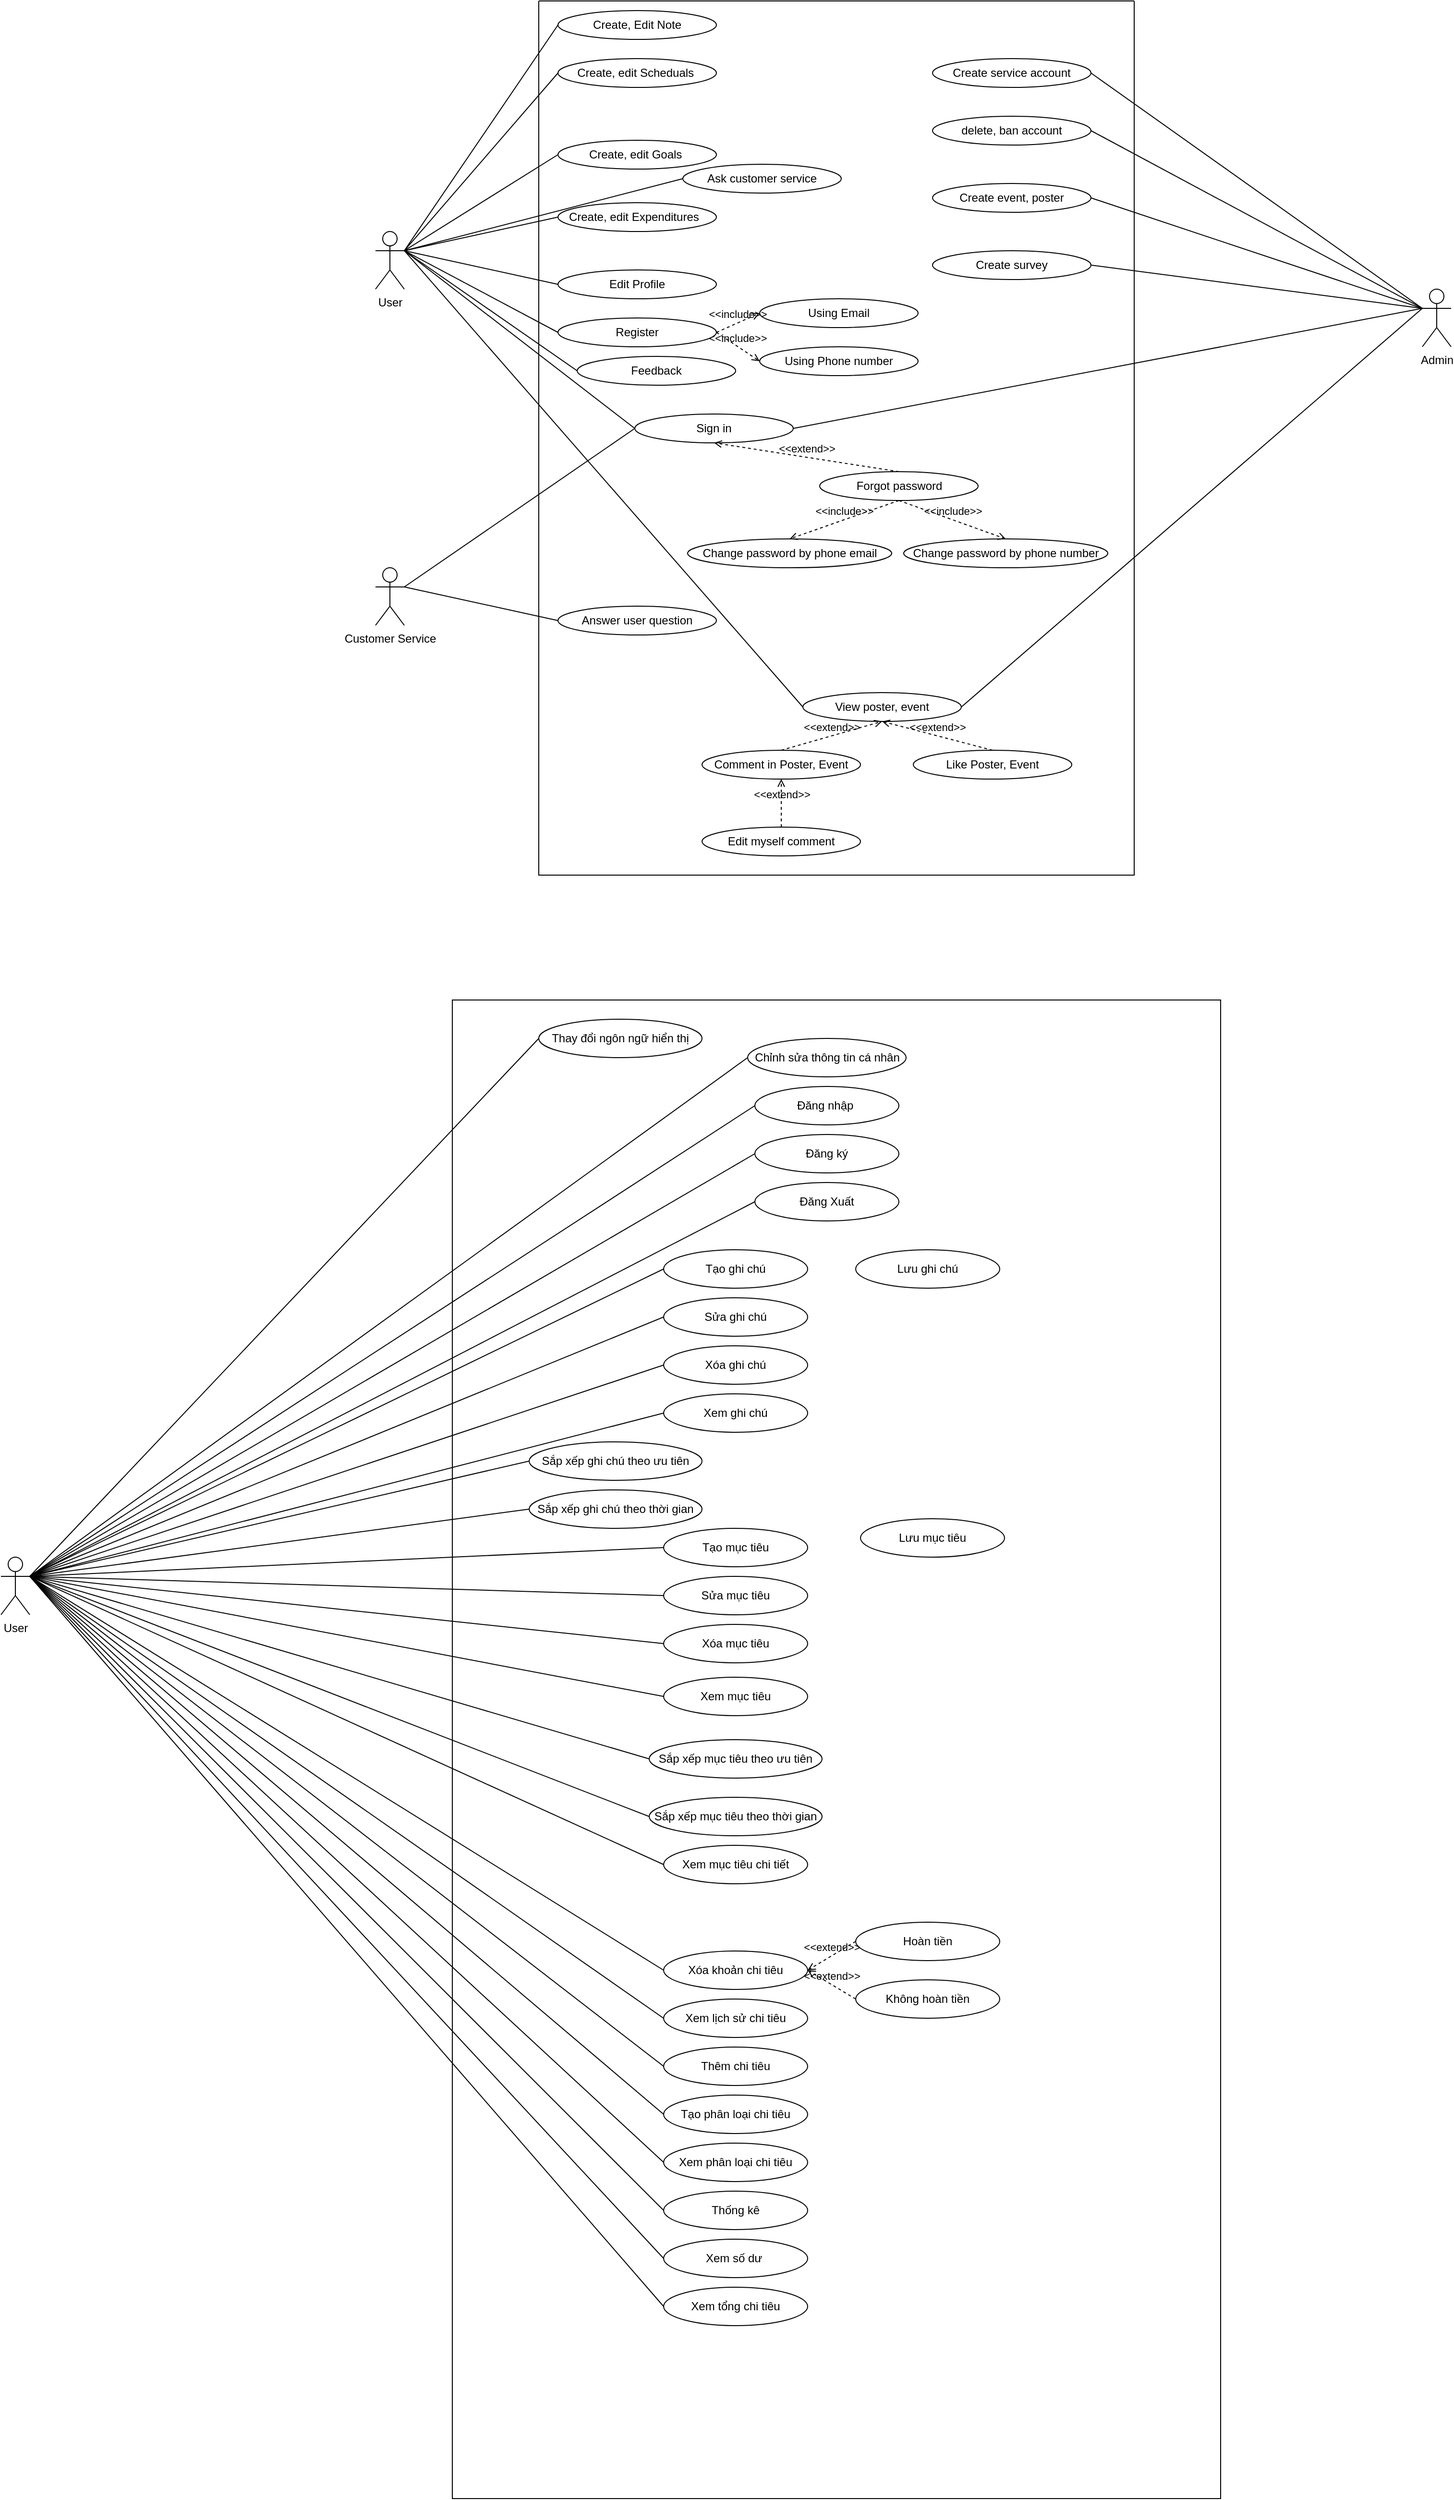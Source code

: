 <mxfile version="20.3.0" type="device"><diagram id="aty8M2HKwqZ2askGGSQU" name="Page-1"><mxGraphModel dx="2385" dy="771" grid="1" gridSize="10" guides="1" tooltips="1" connect="1" arrows="1" fold="1" page="1" pageScale="1" pageWidth="850" pageHeight="1100" math="0" shadow="0"><root><mxCell id="0"/><mxCell id="1" parent="0"/><mxCell id="VyaLqcNktve763P8nGEd-61" value="" style="rounded=0;whiteSpace=wrap;html=1;" parent="1" vertex="1"><mxGeometry x="130" y="1060" width="800" height="1560" as="geometry"/></mxCell><mxCell id="pWfof-eQQFCbNrF5vLkG-1" value="Admin&lt;br&gt;" style="shape=umlActor;verticalLabelPosition=bottom;verticalAlign=top;html=1;outlineConnect=0;" parent="1" vertex="1"><mxGeometry x="1140" y="320" width="30" height="60" as="geometry"/></mxCell><mxCell id="pWfof-eQQFCbNrF5vLkG-5" value="User" style="shape=umlActor;verticalLabelPosition=bottom;verticalAlign=top;html=1;outlineConnect=0;horizontal=1;align=center;" parent="1" vertex="1"><mxGeometry x="50" y="260" width="30" height="60" as="geometry"/></mxCell><mxCell id="pWfof-eQQFCbNrF5vLkG-6" value="" style="swimlane;startSize=0;" parent="1" vertex="1"><mxGeometry x="220" y="20" width="620" height="910" as="geometry"><mxRectangle x="310" y="20" width="50" height="40" as="alternateBounds"/></mxGeometry></mxCell><mxCell id="pWfof-eQQFCbNrF5vLkG-8" value="Sign in" style="ellipse;whiteSpace=wrap;html=1;" parent="pWfof-eQQFCbNrF5vLkG-6" vertex="1"><mxGeometry x="100" y="430" width="165" height="30" as="geometry"/></mxCell><mxCell id="pWfof-eQQFCbNrF5vLkG-15" value="Register" style="ellipse;whiteSpace=wrap;html=1;" parent="pWfof-eQQFCbNrF5vLkG-6" vertex="1"><mxGeometry x="20" y="330" width="165" height="30" as="geometry"/></mxCell><mxCell id="pWfof-eQQFCbNrF5vLkG-18" value="Create, Edit Note" style="ellipse;whiteSpace=wrap;html=1;" parent="pWfof-eQQFCbNrF5vLkG-6" vertex="1"><mxGeometry x="20" y="10" width="165" height="30" as="geometry"/></mxCell><mxCell id="pWfof-eQQFCbNrF5vLkG-21" value="Create, edit Scheduals&amp;nbsp;" style="ellipse;whiteSpace=wrap;html=1;" parent="pWfof-eQQFCbNrF5vLkG-6" vertex="1"><mxGeometry x="20" y="60" width="165" height="30" as="geometry"/></mxCell><mxCell id="pWfof-eQQFCbNrF5vLkG-26" value="Create, edit Goals&amp;nbsp;" style="ellipse;whiteSpace=wrap;html=1;" parent="pWfof-eQQFCbNrF5vLkG-6" vertex="1"><mxGeometry x="20" y="145" width="165" height="30" as="geometry"/></mxCell><mxCell id="pWfof-eQQFCbNrF5vLkG-29" value="Create, edit Expenditures&amp;nbsp;&amp;nbsp;" style="ellipse;whiteSpace=wrap;html=1;" parent="pWfof-eQQFCbNrF5vLkG-6" vertex="1"><mxGeometry x="20" y="210" width="165" height="30" as="geometry"/></mxCell><mxCell id="ijD5BFdQEbHKsdEyB4lS-7" value="Edit Profile" style="ellipse;whiteSpace=wrap;html=1;" parent="pWfof-eQQFCbNrF5vLkG-6" vertex="1"><mxGeometry x="20" y="280" width="165" height="30" as="geometry"/></mxCell><mxCell id="ijD5BFdQEbHKsdEyB4lS-9" value="Create service account" style="ellipse;whiteSpace=wrap;html=1;" parent="pWfof-eQQFCbNrF5vLkG-6" vertex="1"><mxGeometry x="410" y="60" width="165" height="30" as="geometry"/></mxCell><mxCell id="ijD5BFdQEbHKsdEyB4lS-11" value="delete, ban account" style="ellipse;whiteSpace=wrap;html=1;" parent="pWfof-eQQFCbNrF5vLkG-6" vertex="1"><mxGeometry x="410" y="120" width="165" height="30" as="geometry"/></mxCell><mxCell id="ijD5BFdQEbHKsdEyB4lS-13" value="Create event, poster" style="ellipse;whiteSpace=wrap;html=1;" parent="pWfof-eQQFCbNrF5vLkG-6" vertex="1"><mxGeometry x="410" y="190" width="165" height="30" as="geometry"/></mxCell><mxCell id="ijD5BFdQEbHKsdEyB4lS-16" style="edgeStyle=orthogonalEdgeStyle;rounded=0;orthogonalLoop=1;jettySize=auto;html=1;exitX=0.5;exitY=1;exitDx=0;exitDy=0;" parent="pWfof-eQQFCbNrF5vLkG-6" source="pWfof-eQQFCbNrF5vLkG-15" target="pWfof-eQQFCbNrF5vLkG-15" edge="1"><mxGeometry relative="1" as="geometry"/></mxCell><mxCell id="ijD5BFdQEbHKsdEyB4lS-20" value="Comment in Poster, Event" style="ellipse;whiteSpace=wrap;html=1;" parent="pWfof-eQQFCbNrF5vLkG-6" vertex="1"><mxGeometry x="170" y="780" width="165" height="30" as="geometry"/></mxCell><mxCell id="ijD5BFdQEbHKsdEyB4lS-26" value="Like Poster, Event" style="ellipse;whiteSpace=wrap;html=1;" parent="pWfof-eQQFCbNrF5vLkG-6" vertex="1"><mxGeometry x="390" y="780" width="165" height="30" as="geometry"/></mxCell><mxCell id="ijD5BFdQEbHKsdEyB4lS-29" value="Answer user question" style="ellipse;whiteSpace=wrap;html=1;" parent="pWfof-eQQFCbNrF5vLkG-6" vertex="1"><mxGeometry x="20" y="630" width="165" height="30" as="geometry"/></mxCell><mxCell id="ijD5BFdQEbHKsdEyB4lS-31" value="Ask customer service" style="ellipse;whiteSpace=wrap;html=1;" parent="pWfof-eQQFCbNrF5vLkG-6" vertex="1"><mxGeometry x="150" y="170" width="165" height="30" as="geometry"/></mxCell><mxCell id="ijD5BFdQEbHKsdEyB4lS-33" value="Feedback" style="ellipse;whiteSpace=wrap;html=1;" parent="pWfof-eQQFCbNrF5vLkG-6" vertex="1"><mxGeometry x="40" y="370" width="165" height="30" as="geometry"/></mxCell><mxCell id="ijD5BFdQEbHKsdEyB4lS-35" value="Create survey" style="ellipse;whiteSpace=wrap;html=1;" parent="pWfof-eQQFCbNrF5vLkG-6" vertex="1"><mxGeometry x="410" y="260" width="165" height="30" as="geometry"/></mxCell><mxCell id="8WCQnaSr8WxQVvXtw9JR-1" value="Edit myself comment" style="ellipse;whiteSpace=wrap;html=1;" parent="pWfof-eQQFCbNrF5vLkG-6" vertex="1"><mxGeometry x="170" y="860" width="165" height="30" as="geometry"/></mxCell><mxCell id="8WCQnaSr8WxQVvXtw9JR-4" value="Forgot password" style="ellipse;whiteSpace=wrap;html=1;" parent="pWfof-eQQFCbNrF5vLkG-6" vertex="1"><mxGeometry x="292.5" y="490" width="165" height="30" as="geometry"/></mxCell><mxCell id="8WCQnaSr8WxQVvXtw9JR-11" value="Change password by phone number" style="ellipse;whiteSpace=wrap;html=1;" parent="pWfof-eQQFCbNrF5vLkG-6" vertex="1"><mxGeometry x="380" y="560" width="212.5" height="30" as="geometry"/></mxCell><mxCell id="8WCQnaSr8WxQVvXtw9JR-12" value="Change password by phone email" style="ellipse;whiteSpace=wrap;html=1;" parent="pWfof-eQQFCbNrF5vLkG-6" vertex="1"><mxGeometry x="155" y="560" width="212.5" height="30" as="geometry"/></mxCell><mxCell id="8WCQnaSr8WxQVvXtw9JR-14" value="&amp;lt;&amp;lt;include&amp;gt;&amp;gt;" style="html=1;verticalAlign=bottom;labelBackgroundColor=none;endArrow=open;endFill=0;dashed=1;rounded=0;entryX=0.5;entryY=0;entryDx=0;entryDy=0;exitX=0.5;exitY=1;exitDx=0;exitDy=0;" parent="pWfof-eQQFCbNrF5vLkG-6" source="8WCQnaSr8WxQVvXtw9JR-4" target="8WCQnaSr8WxQVvXtw9JR-12" edge="1"><mxGeometry width="160" relative="1" as="geometry"><mxPoint x="312.5" y="430" as="sourcePoint"/><mxPoint x="472.5" y="430" as="targetPoint"/></mxGeometry></mxCell><mxCell id="8WCQnaSr8WxQVvXtw9JR-15" value="&amp;lt;&amp;lt;include&amp;gt;&amp;gt;" style="html=1;verticalAlign=bottom;labelBackgroundColor=none;endArrow=open;endFill=0;dashed=1;rounded=0;entryX=0.5;entryY=0;entryDx=0;entryDy=0;exitX=0.5;exitY=1;exitDx=0;exitDy=0;" parent="pWfof-eQQFCbNrF5vLkG-6" source="8WCQnaSr8WxQVvXtw9JR-4" target="8WCQnaSr8WxQVvXtw9JR-11" edge="1"><mxGeometry width="160" relative="1" as="geometry"><mxPoint x="312.5" y="430" as="sourcePoint"/><mxPoint x="472.5" y="430" as="targetPoint"/></mxGeometry></mxCell><mxCell id="8WCQnaSr8WxQVvXtw9JR-16" value="&amp;lt;&amp;lt;extend&amp;gt;&amp;gt;" style="html=1;verticalAlign=bottom;labelBackgroundColor=none;endArrow=open;endFill=0;dashed=1;rounded=0;entryX=0.5;entryY=1;entryDx=0;entryDy=0;exitX=0.5;exitY=0;exitDx=0;exitDy=0;" parent="pWfof-eQQFCbNrF5vLkG-6" source="8WCQnaSr8WxQVvXtw9JR-4" target="pWfof-eQQFCbNrF5vLkG-8" edge="1"><mxGeometry width="160" relative="1" as="geometry"><mxPoint x="297.5" y="400" as="sourcePoint"/><mxPoint x="457.5" y="400" as="targetPoint"/></mxGeometry></mxCell><mxCell id="8WCQnaSr8WxQVvXtw9JR-17" value="&amp;lt;&amp;lt;extend&amp;gt;&amp;gt;" style="html=1;verticalAlign=bottom;labelBackgroundColor=none;endArrow=open;endFill=0;dashed=1;rounded=0;entryX=0.5;entryY=1;entryDx=0;entryDy=0;exitX=0.5;exitY=0;exitDx=0;exitDy=0;" parent="pWfof-eQQFCbNrF5vLkG-6" source="8WCQnaSr8WxQVvXtw9JR-1" target="ijD5BFdQEbHKsdEyB4lS-20" edge="1"><mxGeometry width="160" relative="1" as="geometry"><mxPoint x="370" y="550" as="sourcePoint"/><mxPoint x="292.5" y="810" as="targetPoint"/></mxGeometry></mxCell><mxCell id="8WCQnaSr8WxQVvXtw9JR-18" value="Using Email" style="ellipse;whiteSpace=wrap;html=1;" parent="pWfof-eQQFCbNrF5vLkG-6" vertex="1"><mxGeometry x="230" y="310" width="165" height="30" as="geometry"/></mxCell><mxCell id="8WCQnaSr8WxQVvXtw9JR-19" value="&amp;lt;&amp;lt;include&amp;gt;&amp;gt;" style="html=1;verticalAlign=bottom;labelBackgroundColor=none;endArrow=open;endFill=0;dashed=1;rounded=0;entryX=0;entryY=0.5;entryDx=0;entryDy=0;exitX=1;exitY=0.5;exitDx=0;exitDy=0;" parent="pWfof-eQQFCbNrF5vLkG-6" source="pWfof-eQQFCbNrF5vLkG-15" target="8WCQnaSr8WxQVvXtw9JR-18" edge="1"><mxGeometry width="160" relative="1" as="geometry"><mxPoint x="260" y="370" as="sourcePoint"/><mxPoint x="420" y="370" as="targetPoint"/></mxGeometry></mxCell><mxCell id="8WCQnaSr8WxQVvXtw9JR-21" value="Using Phone number" style="ellipse;whiteSpace=wrap;html=1;" parent="pWfof-eQQFCbNrF5vLkG-6" vertex="1"><mxGeometry x="230" y="360" width="165" height="30" as="geometry"/></mxCell><mxCell id="8WCQnaSr8WxQVvXtw9JR-22" value="&amp;lt;&amp;lt;include&amp;gt;&amp;gt;" style="html=1;verticalAlign=bottom;labelBackgroundColor=none;endArrow=open;endFill=0;dashed=1;rounded=0;entryX=0;entryY=0.5;entryDx=0;entryDy=0;exitX=1;exitY=0.5;exitDx=0;exitDy=0;" parent="pWfof-eQQFCbNrF5vLkG-6" source="pWfof-eQQFCbNrF5vLkG-15" target="8WCQnaSr8WxQVvXtw9JR-21" edge="1"><mxGeometry width="160" relative="1" as="geometry"><mxPoint x="180" y="530" as="sourcePoint"/><mxPoint x="340" y="530" as="targetPoint"/></mxGeometry></mxCell><mxCell id="8WCQnaSr8WxQVvXtw9JR-23" value="View poster, event" style="ellipse;whiteSpace=wrap;html=1;" parent="pWfof-eQQFCbNrF5vLkG-6" vertex="1"><mxGeometry x="275" y="720" width="165" height="30" as="geometry"/></mxCell><mxCell id="8WCQnaSr8WxQVvXtw9JR-27" value="&amp;lt;&amp;lt;extend&amp;gt;&amp;gt;" style="html=1;verticalAlign=bottom;labelBackgroundColor=none;endArrow=open;endFill=0;dashed=1;rounded=0;entryX=0.5;entryY=1;entryDx=0;entryDy=0;exitX=0.5;exitY=0;exitDx=0;exitDy=0;" parent="pWfof-eQQFCbNrF5vLkG-6" source="ijD5BFdQEbHKsdEyB4lS-26" target="8WCQnaSr8WxQVvXtw9JR-23" edge="1"><mxGeometry width="160" relative="1" as="geometry"><mxPoint x="270" y="740" as="sourcePoint"/><mxPoint x="430" y="740" as="targetPoint"/></mxGeometry></mxCell><mxCell id="8WCQnaSr8WxQVvXtw9JR-30" value="&amp;lt;&amp;lt;extend&amp;gt;&amp;gt;" style="html=1;verticalAlign=bottom;labelBackgroundColor=none;endArrow=open;endFill=0;dashed=1;rounded=0;entryX=0.5;entryY=1;entryDx=0;entryDy=0;exitX=0.5;exitY=0;exitDx=0;exitDy=0;" parent="pWfof-eQQFCbNrF5vLkG-6" source="ijD5BFdQEbHKsdEyB4lS-20" target="8WCQnaSr8WxQVvXtw9JR-23" edge="1"><mxGeometry width="160" relative="1" as="geometry"><mxPoint x="262.5" y="870" as="sourcePoint"/><mxPoint x="262.5" y="820" as="targetPoint"/></mxGeometry></mxCell><mxCell id="pWfof-eQQFCbNrF5vLkG-12" value="" style="endArrow=none;html=1;rounded=0;exitX=1;exitY=0.333;exitDx=0;exitDy=0;exitPerimeter=0;entryX=0;entryY=0.5;entryDx=0;entryDy=0;" parent="1" source="pWfof-eQQFCbNrF5vLkG-5" target="pWfof-eQQFCbNrF5vLkG-8" edge="1"><mxGeometry width="50" height="50" relative="1" as="geometry"><mxPoint x="420" y="290" as="sourcePoint"/><mxPoint x="470" y="240" as="targetPoint"/></mxGeometry></mxCell><mxCell id="pWfof-eQQFCbNrF5vLkG-13" value="" style="endArrow=none;html=1;rounded=0;exitX=0;exitY=0.333;exitDx=0;exitDy=0;exitPerimeter=0;entryX=1;entryY=0.5;entryDx=0;entryDy=0;" parent="1" source="pWfof-eQQFCbNrF5vLkG-1" target="pWfof-eQQFCbNrF5vLkG-8" edge="1"><mxGeometry width="50" height="50" relative="1" as="geometry"><mxPoint x="420" y="290" as="sourcePoint"/><mxPoint x="470" y="240" as="targetPoint"/></mxGeometry></mxCell><mxCell id="pWfof-eQQFCbNrF5vLkG-16" value="" style="endArrow=none;html=1;rounded=0;exitX=1;exitY=0.333;exitDx=0;exitDy=0;exitPerimeter=0;entryX=0;entryY=0.5;entryDx=0;entryDy=0;" parent="1" source="pWfof-eQQFCbNrF5vLkG-5" target="pWfof-eQQFCbNrF5vLkG-15" edge="1"><mxGeometry width="50" height="50" relative="1" as="geometry"><mxPoint x="420" y="290" as="sourcePoint"/><mxPoint x="470" y="240" as="targetPoint"/><Array as="points"/></mxGeometry></mxCell><mxCell id="ijD5BFdQEbHKsdEyB4lS-3" value="" style="endArrow=none;html=1;rounded=0;exitX=1;exitY=0.333;exitDx=0;exitDy=0;exitPerimeter=0;entryX=0;entryY=0.5;entryDx=0;entryDy=0;" parent="1" source="pWfof-eQQFCbNrF5vLkG-5" target="pWfof-eQQFCbNrF5vLkG-18" edge="1"><mxGeometry width="50" height="50" relative="1" as="geometry"><mxPoint x="310" y="450" as="sourcePoint"/><mxPoint x="360" y="400" as="targetPoint"/></mxGeometry></mxCell><mxCell id="ijD5BFdQEbHKsdEyB4lS-4" value="" style="endArrow=none;html=1;rounded=0;exitX=1;exitY=0.333;exitDx=0;exitDy=0;exitPerimeter=0;entryX=0;entryY=0.5;entryDx=0;entryDy=0;" parent="1" source="pWfof-eQQFCbNrF5vLkG-5" target="pWfof-eQQFCbNrF5vLkG-21" edge="1"><mxGeometry width="50" height="50" relative="1" as="geometry"><mxPoint x="310" y="450" as="sourcePoint"/><mxPoint x="360" y="400" as="targetPoint"/></mxGeometry></mxCell><mxCell id="ijD5BFdQEbHKsdEyB4lS-5" value="" style="endArrow=none;html=1;rounded=0;exitX=1;exitY=0.333;exitDx=0;exitDy=0;exitPerimeter=0;entryX=0;entryY=0.5;entryDx=0;entryDy=0;" parent="1" source="pWfof-eQQFCbNrF5vLkG-5" target="pWfof-eQQFCbNrF5vLkG-26" edge="1"><mxGeometry width="50" height="50" relative="1" as="geometry"><mxPoint x="310" y="450" as="sourcePoint"/><mxPoint x="360" y="400" as="targetPoint"/></mxGeometry></mxCell><mxCell id="ijD5BFdQEbHKsdEyB4lS-6" value="" style="endArrow=none;html=1;rounded=0;exitX=1;exitY=0.333;exitDx=0;exitDy=0;exitPerimeter=0;entryX=0;entryY=0.5;entryDx=0;entryDy=0;" parent="1" source="pWfof-eQQFCbNrF5vLkG-5" target="pWfof-eQQFCbNrF5vLkG-29" edge="1"><mxGeometry width="50" height="50" relative="1" as="geometry"><mxPoint x="310" y="450" as="sourcePoint"/><mxPoint x="360" y="400" as="targetPoint"/></mxGeometry></mxCell><mxCell id="ijD5BFdQEbHKsdEyB4lS-8" value="" style="endArrow=none;html=1;rounded=0;exitX=1;exitY=0.333;exitDx=0;exitDy=0;exitPerimeter=0;entryX=0;entryY=0.5;entryDx=0;entryDy=0;" parent="1" source="pWfof-eQQFCbNrF5vLkG-5" target="ijD5BFdQEbHKsdEyB4lS-7" edge="1"><mxGeometry width="50" height="50" relative="1" as="geometry"><mxPoint x="490" y="400" as="sourcePoint"/><mxPoint x="540" y="350" as="targetPoint"/></mxGeometry></mxCell><mxCell id="ijD5BFdQEbHKsdEyB4lS-10" value="" style="endArrow=none;html=1;rounded=0;entryX=1;entryY=0.5;entryDx=0;entryDy=0;exitX=0;exitY=0.333;exitDx=0;exitDy=0;exitPerimeter=0;" parent="1" source="pWfof-eQQFCbNrF5vLkG-1" target="ijD5BFdQEbHKsdEyB4lS-9" edge="1"><mxGeometry width="50" height="50" relative="1" as="geometry"><mxPoint x="490" y="400" as="sourcePoint"/><mxPoint x="540" y="350" as="targetPoint"/></mxGeometry></mxCell><mxCell id="ijD5BFdQEbHKsdEyB4lS-12" value="" style="endArrow=none;html=1;rounded=0;entryX=1;entryY=0.5;entryDx=0;entryDy=0;exitX=0;exitY=0.333;exitDx=0;exitDy=0;exitPerimeter=0;" parent="1" source="pWfof-eQQFCbNrF5vLkG-1" target="ijD5BFdQEbHKsdEyB4lS-11" edge="1"><mxGeometry width="50" height="50" relative="1" as="geometry"><mxPoint x="490" y="400" as="sourcePoint"/><mxPoint x="540" y="350" as="targetPoint"/></mxGeometry></mxCell><mxCell id="ijD5BFdQEbHKsdEyB4lS-14" value="" style="endArrow=none;html=1;rounded=0;entryX=1;entryY=0.5;entryDx=0;entryDy=0;exitX=0;exitY=0.333;exitDx=0;exitDy=0;exitPerimeter=0;" parent="1" source="pWfof-eQQFCbNrF5vLkG-1" target="ijD5BFdQEbHKsdEyB4lS-13" edge="1"><mxGeometry width="50" height="50" relative="1" as="geometry"><mxPoint x="490" y="400" as="sourcePoint"/><mxPoint x="540" y="350" as="targetPoint"/></mxGeometry></mxCell><mxCell id="ijD5BFdQEbHKsdEyB4lS-15" value="Customer Service" style="shape=umlActor;verticalLabelPosition=bottom;verticalAlign=top;html=1;outlineConnect=0;" parent="1" vertex="1"><mxGeometry x="50" y="610" width="30" height="60" as="geometry"/></mxCell><mxCell id="ijD5BFdQEbHKsdEyB4lS-18" value="" style="endArrow=none;html=1;rounded=0;exitX=1;exitY=0.333;exitDx=0;exitDy=0;exitPerimeter=0;entryX=0;entryY=0.5;entryDx=0;entryDy=0;" parent="1" source="ijD5BFdQEbHKsdEyB4lS-15" target="pWfof-eQQFCbNrF5vLkG-8" edge="1"><mxGeometry width="50" height="50" relative="1" as="geometry"><mxPoint x="490" y="400" as="sourcePoint"/><mxPoint x="540" y="350" as="targetPoint"/></mxGeometry></mxCell><mxCell id="ijD5BFdQEbHKsdEyB4lS-30" value="" style="endArrow=none;html=1;rounded=0;exitX=1;exitY=0.333;exitDx=0;exitDy=0;exitPerimeter=0;entryX=0;entryY=0.5;entryDx=0;entryDy=0;" parent="1" source="ijD5BFdQEbHKsdEyB4lS-15" target="ijD5BFdQEbHKsdEyB4lS-29" edge="1"><mxGeometry width="50" height="50" relative="1" as="geometry"><mxPoint x="490" y="400" as="sourcePoint"/><mxPoint x="540" y="350" as="targetPoint"/></mxGeometry></mxCell><mxCell id="ijD5BFdQEbHKsdEyB4lS-32" value="" style="endArrow=none;html=1;rounded=0;exitX=1;exitY=0.333;exitDx=0;exitDy=0;exitPerimeter=0;entryX=0;entryY=0.5;entryDx=0;entryDy=0;" parent="1" source="pWfof-eQQFCbNrF5vLkG-5" target="ijD5BFdQEbHKsdEyB4lS-31" edge="1"><mxGeometry width="50" height="50" relative="1" as="geometry"><mxPoint x="490" y="400" as="sourcePoint"/><mxPoint x="540" y="350" as="targetPoint"/></mxGeometry></mxCell><mxCell id="ijD5BFdQEbHKsdEyB4lS-34" value="" style="endArrow=none;html=1;rounded=0;exitX=1;exitY=0.333;exitDx=0;exitDy=0;exitPerimeter=0;entryX=0;entryY=0.5;entryDx=0;entryDy=0;" parent="1" source="pWfof-eQQFCbNrF5vLkG-5" target="ijD5BFdQEbHKsdEyB4lS-33" edge="1"><mxGeometry width="50" height="50" relative="1" as="geometry"><mxPoint x="490" y="400" as="sourcePoint"/><mxPoint x="540" y="350" as="targetPoint"/></mxGeometry></mxCell><mxCell id="ijD5BFdQEbHKsdEyB4lS-36" value="" style="endArrow=none;html=1;rounded=0;entryX=1;entryY=0.5;entryDx=0;entryDy=0;exitX=0;exitY=0.333;exitDx=0;exitDy=0;exitPerimeter=0;" parent="1" source="pWfof-eQQFCbNrF5vLkG-1" target="ijD5BFdQEbHKsdEyB4lS-35" edge="1"><mxGeometry width="50" height="50" relative="1" as="geometry"><mxPoint x="490" y="400" as="sourcePoint"/><mxPoint x="540" y="350" as="targetPoint"/></mxGeometry></mxCell><mxCell id="8WCQnaSr8WxQVvXtw9JR-24" value="" style="endArrow=none;html=1;rounded=0;exitX=1;exitY=0.333;exitDx=0;exitDy=0;exitPerimeter=0;entryX=0;entryY=0.5;entryDx=0;entryDy=0;" parent="1" source="pWfof-eQQFCbNrF5vLkG-5" target="8WCQnaSr8WxQVvXtw9JR-23" edge="1"><mxGeometry width="50" height="50" relative="1" as="geometry"><mxPoint x="500" y="440" as="sourcePoint"/><mxPoint x="550" y="390" as="targetPoint"/></mxGeometry></mxCell><mxCell id="8WCQnaSr8WxQVvXtw9JR-25" value="" style="endArrow=none;html=1;rounded=0;exitX=1;exitY=0.5;exitDx=0;exitDy=0;entryX=0;entryY=0.333;entryDx=0;entryDy=0;entryPerimeter=0;" parent="1" source="8WCQnaSr8WxQVvXtw9JR-23" target="pWfof-eQQFCbNrF5vLkG-1" edge="1"><mxGeometry width="50" height="50" relative="1" as="geometry"><mxPoint x="450" y="410" as="sourcePoint"/><mxPoint x="500" y="360" as="targetPoint"/></mxGeometry></mxCell><mxCell id="VyaLqcNktve763P8nGEd-69" value="User" style="shape=umlActor;verticalLabelPosition=bottom;verticalAlign=top;html=1;outlineConnect=0;" parent="1" vertex="1"><mxGeometry x="-340" y="1640" width="30" height="60" as="geometry"/></mxCell><mxCell id="VyaLqcNktve763P8nGEd-72" value="Đăng nhập&amp;nbsp;" style="ellipse;whiteSpace=wrap;html=1;" parent="1" vertex="1"><mxGeometry x="445" y="1150" width="150" height="40" as="geometry"/></mxCell><mxCell id="VyaLqcNktve763P8nGEd-73" value="Đăng ký" style="ellipse;whiteSpace=wrap;html=1;" parent="1" vertex="1"><mxGeometry x="445" y="1200" width="150" height="40" as="geometry"/></mxCell><mxCell id="VyaLqcNktve763P8nGEd-74" value="Đăng Xuất" style="ellipse;whiteSpace=wrap;html=1;" parent="1" vertex="1"><mxGeometry x="445" y="1250" width="150" height="40" as="geometry"/></mxCell><mxCell id="VyaLqcNktve763P8nGEd-89" value="Sửa ghi chú" style="ellipse;whiteSpace=wrap;html=1;" parent="1" vertex="1"><mxGeometry x="350" y="1370" width="150" height="40" as="geometry"/></mxCell><mxCell id="VyaLqcNktve763P8nGEd-90" value="Tạo ghi chú" style="ellipse;whiteSpace=wrap;html=1;" parent="1" vertex="1"><mxGeometry x="350" y="1320" width="150" height="40" as="geometry"/></mxCell><mxCell id="VyaLqcNktve763P8nGEd-91" value="Xóa ghi chú" style="ellipse;whiteSpace=wrap;html=1;" parent="1" vertex="1"><mxGeometry x="350" y="1420" width="150" height="40" as="geometry"/></mxCell><mxCell id="VyaLqcNktve763P8nGEd-92" value="Lưu ghi chú" style="ellipse;whiteSpace=wrap;html=1;" parent="1" vertex="1"><mxGeometry x="550" y="1320" width="150" height="40" as="geometry"/></mxCell><mxCell id="VyaLqcNktve763P8nGEd-93" value="Xem ghi chú" style="ellipse;whiteSpace=wrap;html=1;" parent="1" vertex="1"><mxGeometry x="350" y="1470" width="150" height="40" as="geometry"/></mxCell><mxCell id="VyaLqcNktve763P8nGEd-94" value="Sắp xếp ghi chú theo ưu tiên" style="ellipse;whiteSpace=wrap;html=1;" parent="1" vertex="1"><mxGeometry x="210" y="1520" width="180" height="40" as="geometry"/></mxCell><mxCell id="VyaLqcNktve763P8nGEd-95" value="Sắp xếp ghi chú theo thời gian" style="ellipse;whiteSpace=wrap;html=1;" parent="1" vertex="1"><mxGeometry x="210" y="1570" width="180" height="40" as="geometry"/></mxCell><mxCell id="VyaLqcNktve763P8nGEd-97" value="Sửa mục tiêu" style="ellipse;whiteSpace=wrap;html=1;" parent="1" vertex="1"><mxGeometry x="350" y="1660" width="150" height="40" as="geometry"/></mxCell><mxCell id="VyaLqcNktve763P8nGEd-98" value="Tạo mục tiêu" style="ellipse;whiteSpace=wrap;html=1;" parent="1" vertex="1"><mxGeometry x="350" y="1610" width="150" height="40" as="geometry"/></mxCell><mxCell id="VyaLqcNktve763P8nGEd-99" value="Xóa mục tiêu" style="ellipse;whiteSpace=wrap;html=1;" parent="1" vertex="1"><mxGeometry x="350" y="1710" width="150" height="40" as="geometry"/></mxCell><mxCell id="VyaLqcNktve763P8nGEd-100" value="Lưu mục tiêu" style="ellipse;whiteSpace=wrap;html=1;" parent="1" vertex="1"><mxGeometry x="555" y="1600" width="150" height="40" as="geometry"/></mxCell><mxCell id="VyaLqcNktve763P8nGEd-101" value="Xem mục tiêu" style="ellipse;whiteSpace=wrap;html=1;" parent="1" vertex="1"><mxGeometry x="350" y="1765" width="150" height="40" as="geometry"/></mxCell><mxCell id="VyaLqcNktve763P8nGEd-102" value="Sắp xếp mục tiêu theo ưu tiên" style="ellipse;whiteSpace=wrap;html=1;" parent="1" vertex="1"><mxGeometry x="335" y="1830" width="180" height="40" as="geometry"/></mxCell><mxCell id="VyaLqcNktve763P8nGEd-103" value="Sắp xếp mục tiêu theo thời gian" style="ellipse;whiteSpace=wrap;html=1;" parent="1" vertex="1"><mxGeometry x="335" y="1890" width="180" height="40" as="geometry"/></mxCell><mxCell id="VyaLqcNktve763P8nGEd-105" value="Xem mục tiêu chi tiết" style="ellipse;whiteSpace=wrap;html=1;" parent="1" vertex="1"><mxGeometry x="350" y="1940" width="150" height="40" as="geometry"/></mxCell><mxCell id="gfgHDo0g4Igtm996TLJ_-1" value="Xem lịch sử chi tiêu" style="ellipse;whiteSpace=wrap;html=1;" parent="1" vertex="1"><mxGeometry x="350" y="2100" width="150" height="40" as="geometry"/></mxCell><mxCell id="gfgHDo0g4Igtm996TLJ_-3" value="Thêm chi tiêu" style="ellipse;whiteSpace=wrap;html=1;" parent="1" vertex="1"><mxGeometry x="350" y="2150" width="150" height="40" as="geometry"/></mxCell><mxCell id="gfgHDo0g4Igtm996TLJ_-4" value="Xóa khoản chi tiêu" style="ellipse;whiteSpace=wrap;html=1;" parent="1" vertex="1"><mxGeometry x="350" y="2050" width="150" height="40" as="geometry"/></mxCell><mxCell id="gfgHDo0g4Igtm996TLJ_-6" value="Tạo phân loại chi tiêu" style="ellipse;whiteSpace=wrap;html=1;" parent="1" vertex="1"><mxGeometry x="350" y="2200" width="150" height="40" as="geometry"/></mxCell><mxCell id="gfgHDo0g4Igtm996TLJ_-9" value="Thống kê" style="ellipse;whiteSpace=wrap;html=1;" parent="1" vertex="1"><mxGeometry x="350" y="2300" width="150" height="40" as="geometry"/></mxCell><mxCell id="5M1KIY10KO0TLiCNUMBX-1" value="" style="endArrow=none;html=1;rounded=0;exitX=1;exitY=0.333;exitDx=0;exitDy=0;exitPerimeter=0;entryX=0;entryY=0.5;entryDx=0;entryDy=0;" parent="1" source="VyaLqcNktve763P8nGEd-69" target="VyaLqcNktve763P8nGEd-72" edge="1"><mxGeometry width="50" height="50" relative="1" as="geometry"><mxPoint x="730" y="1530" as="sourcePoint"/><mxPoint x="780" y="1480" as="targetPoint"/></mxGeometry></mxCell><mxCell id="5M1KIY10KO0TLiCNUMBX-2" value="" style="endArrow=none;html=1;rounded=0;exitX=1;exitY=0.333;exitDx=0;exitDy=0;exitPerimeter=0;entryX=0;entryY=0.5;entryDx=0;entryDy=0;" parent="1" source="VyaLqcNktve763P8nGEd-69" target="VyaLqcNktve763P8nGEd-73" edge="1"><mxGeometry width="50" height="50" relative="1" as="geometry"><mxPoint x="730" y="1530" as="sourcePoint"/><mxPoint x="780" y="1480" as="targetPoint"/></mxGeometry></mxCell><mxCell id="5M1KIY10KO0TLiCNUMBX-3" value="" style="endArrow=none;html=1;rounded=0;exitX=1;exitY=0.333;exitDx=0;exitDy=0;exitPerimeter=0;entryX=0;entryY=0.5;entryDx=0;entryDy=0;" parent="1" source="VyaLqcNktve763P8nGEd-69" target="VyaLqcNktve763P8nGEd-74" edge="1"><mxGeometry width="50" height="50" relative="1" as="geometry"><mxPoint x="730" y="1530" as="sourcePoint"/><mxPoint x="780" y="1480" as="targetPoint"/></mxGeometry></mxCell><mxCell id="5M1KIY10KO0TLiCNUMBX-4" value="" style="endArrow=none;html=1;rounded=0;exitX=1;exitY=0.333;exitDx=0;exitDy=0;exitPerimeter=0;entryX=0;entryY=0.5;entryDx=0;entryDy=0;" parent="1" source="VyaLqcNktve763P8nGEd-69" target="VyaLqcNktve763P8nGEd-90" edge="1"><mxGeometry width="50" height="50" relative="1" as="geometry"><mxPoint x="730" y="1530" as="sourcePoint"/><mxPoint x="780" y="1480" as="targetPoint"/></mxGeometry></mxCell><mxCell id="5M1KIY10KO0TLiCNUMBX-5" value="" style="endArrow=none;html=1;rounded=0;exitX=1;exitY=0.333;exitDx=0;exitDy=0;exitPerimeter=0;entryX=0;entryY=0.5;entryDx=0;entryDy=0;" parent="1" source="VyaLqcNktve763P8nGEd-69" target="VyaLqcNktve763P8nGEd-89" edge="1"><mxGeometry width="50" height="50" relative="1" as="geometry"><mxPoint x="730" y="1530" as="sourcePoint"/><mxPoint x="780" y="1480" as="targetPoint"/></mxGeometry></mxCell><mxCell id="5M1KIY10KO0TLiCNUMBX-6" value="" style="endArrow=none;html=1;rounded=0;exitX=1;exitY=0.333;exitDx=0;exitDy=0;exitPerimeter=0;entryX=0;entryY=0.5;entryDx=0;entryDy=0;" parent="1" source="VyaLqcNktve763P8nGEd-69" target="VyaLqcNktve763P8nGEd-91" edge="1"><mxGeometry width="50" height="50" relative="1" as="geometry"><mxPoint x="730" y="1530" as="sourcePoint"/><mxPoint x="780" y="1480" as="targetPoint"/></mxGeometry></mxCell><mxCell id="5M1KIY10KO0TLiCNUMBX-7" value="" style="endArrow=none;html=1;rounded=0;exitX=1;exitY=0.333;exitDx=0;exitDy=0;exitPerimeter=0;entryX=0;entryY=0.5;entryDx=0;entryDy=0;" parent="1" source="VyaLqcNktve763P8nGEd-69" target="VyaLqcNktve763P8nGEd-93" edge="1"><mxGeometry width="50" height="50" relative="1" as="geometry"><mxPoint x="730" y="1530" as="sourcePoint"/><mxPoint x="780" y="1480" as="targetPoint"/></mxGeometry></mxCell><mxCell id="5M1KIY10KO0TLiCNUMBX-8" value="" style="endArrow=none;html=1;rounded=0;exitX=1;exitY=0.333;exitDx=0;exitDy=0;exitPerimeter=0;entryX=0;entryY=0.5;entryDx=0;entryDy=0;" parent="1" source="VyaLqcNktve763P8nGEd-69" target="VyaLqcNktve763P8nGEd-98" edge="1"><mxGeometry width="50" height="50" relative="1" as="geometry"><mxPoint x="730" y="1530" as="sourcePoint"/><mxPoint x="780" y="1480" as="targetPoint"/></mxGeometry></mxCell><mxCell id="5M1KIY10KO0TLiCNUMBX-9" value="" style="endArrow=none;html=1;rounded=0;exitX=1;exitY=0.333;exitDx=0;exitDy=0;exitPerimeter=0;entryX=0;entryY=0.5;entryDx=0;entryDy=0;" parent="1" source="VyaLqcNktve763P8nGEd-69" target="VyaLqcNktve763P8nGEd-97" edge="1"><mxGeometry width="50" height="50" relative="1" as="geometry"><mxPoint x="730" y="1530" as="sourcePoint"/><mxPoint x="780" y="1480" as="targetPoint"/></mxGeometry></mxCell><mxCell id="5M1KIY10KO0TLiCNUMBX-10" value="" style="endArrow=none;html=1;rounded=0;exitX=1;exitY=0.333;exitDx=0;exitDy=0;exitPerimeter=0;entryX=0;entryY=0.5;entryDx=0;entryDy=0;" parent="1" source="VyaLqcNktve763P8nGEd-69" target="VyaLqcNktve763P8nGEd-99" edge="1"><mxGeometry width="50" height="50" relative="1" as="geometry"><mxPoint x="730" y="1530" as="sourcePoint"/><mxPoint x="780" y="1480" as="targetPoint"/></mxGeometry></mxCell><mxCell id="5M1KIY10KO0TLiCNUMBX-12" value="" style="endArrow=none;html=1;rounded=0;exitX=1;exitY=0.333;exitDx=0;exitDy=0;exitPerimeter=0;entryX=0;entryY=0.5;entryDx=0;entryDy=0;" parent="1" source="VyaLqcNktve763P8nGEd-69" target="VyaLqcNktve763P8nGEd-105" edge="1"><mxGeometry width="50" height="50" relative="1" as="geometry"><mxPoint x="730" y="1530" as="sourcePoint"/><mxPoint x="780" y="1480" as="targetPoint"/></mxGeometry></mxCell><mxCell id="5M1KIY10KO0TLiCNUMBX-13" value="" style="endArrow=none;html=1;rounded=0;exitX=1;exitY=0.333;exitDx=0;exitDy=0;exitPerimeter=0;entryX=0;entryY=0.5;entryDx=0;entryDy=0;" parent="1" source="VyaLqcNktve763P8nGEd-69" target="gfgHDo0g4Igtm996TLJ_-4" edge="1"><mxGeometry width="50" height="50" relative="1" as="geometry"><mxPoint x="400" y="1710" as="sourcePoint"/><mxPoint x="450" y="1660" as="targetPoint"/></mxGeometry></mxCell><mxCell id="5M1KIY10KO0TLiCNUMBX-14" value="" style="endArrow=none;html=1;rounded=0;exitX=1;exitY=0.333;exitDx=0;exitDy=0;exitPerimeter=0;entryX=0;entryY=0.5;entryDx=0;entryDy=0;" parent="1" source="VyaLqcNktve763P8nGEd-69" target="gfgHDo0g4Igtm996TLJ_-1" edge="1"><mxGeometry width="50" height="50" relative="1" as="geometry"><mxPoint x="-200" y="1890" as="sourcePoint"/><mxPoint x="450" y="1660" as="targetPoint"/></mxGeometry></mxCell><mxCell id="5M1KIY10KO0TLiCNUMBX-15" value="" style="endArrow=none;html=1;rounded=0;exitX=1;exitY=0.333;exitDx=0;exitDy=0;exitPerimeter=0;entryX=0;entryY=0.5;entryDx=0;entryDy=0;" parent="1" source="VyaLqcNktve763P8nGEd-69" target="gfgHDo0g4Igtm996TLJ_-3" edge="1"><mxGeometry width="50" height="50" relative="1" as="geometry"><mxPoint x="400" y="1890" as="sourcePoint"/><mxPoint x="450" y="1840" as="targetPoint"/></mxGeometry></mxCell><mxCell id="5M1KIY10KO0TLiCNUMBX-16" value="" style="endArrow=none;html=1;rounded=0;exitX=1;exitY=0.333;exitDx=0;exitDy=0;exitPerimeter=0;entryX=0;entryY=0.5;entryDx=0;entryDy=0;" parent="1" source="VyaLqcNktve763P8nGEd-69" target="gfgHDo0g4Igtm996TLJ_-6" edge="1"><mxGeometry width="50" height="50" relative="1" as="geometry"><mxPoint x="400" y="1890" as="sourcePoint"/><mxPoint x="450" y="1840" as="targetPoint"/></mxGeometry></mxCell><mxCell id="5M1KIY10KO0TLiCNUMBX-17" value="" style="endArrow=none;html=1;rounded=0;exitX=1;exitY=0.333;exitDx=0;exitDy=0;exitPerimeter=0;entryX=0;entryY=0.5;entryDx=0;entryDy=0;" parent="1" source="VyaLqcNktve763P8nGEd-69" target="gfgHDo0g4Igtm996TLJ_-9" edge="1"><mxGeometry width="50" height="50" relative="1" as="geometry"><mxPoint x="400" y="1890" as="sourcePoint"/><mxPoint x="450" y="1840" as="targetPoint"/></mxGeometry></mxCell><mxCell id="5M1KIY10KO0TLiCNUMBX-20" value="" style="endArrow=none;html=1;rounded=0;exitX=1;exitY=0.333;exitDx=0;exitDy=0;exitPerimeter=0;entryX=0;entryY=0.5;entryDx=0;entryDy=0;" parent="1" source="VyaLqcNktve763P8nGEd-69" target="VyaLqcNktve763P8nGEd-94" edge="1"><mxGeometry width="50" height="50" relative="1" as="geometry"><mxPoint x="400" y="1710" as="sourcePoint"/><mxPoint x="450" y="1660" as="targetPoint"/></mxGeometry></mxCell><mxCell id="5M1KIY10KO0TLiCNUMBX-21" value="" style="endArrow=none;html=1;rounded=0;exitX=1;exitY=0.333;exitDx=0;exitDy=0;exitPerimeter=0;entryX=0;entryY=0.5;entryDx=0;entryDy=0;" parent="1" source="VyaLqcNktve763P8nGEd-69" target="VyaLqcNktve763P8nGEd-95" edge="1"><mxGeometry width="50" height="50" relative="1" as="geometry"><mxPoint x="400" y="1710" as="sourcePoint"/><mxPoint x="450" y="1660" as="targetPoint"/></mxGeometry></mxCell><mxCell id="5M1KIY10KO0TLiCNUMBX-23" value="" style="endArrow=none;html=1;rounded=0;exitX=1;exitY=0.333;exitDx=0;exitDy=0;exitPerimeter=0;entryX=0;entryY=0.5;entryDx=0;entryDy=0;" parent="1" source="VyaLqcNktve763P8nGEd-69" target="VyaLqcNktve763P8nGEd-101" edge="1"><mxGeometry width="50" height="50" relative="1" as="geometry"><mxPoint x="400" y="1830" as="sourcePoint"/><mxPoint x="450" y="1780" as="targetPoint"/></mxGeometry></mxCell><mxCell id="5M1KIY10KO0TLiCNUMBX-24" value="" style="endArrow=none;html=1;rounded=0;exitX=1;exitY=0.333;exitDx=0;exitDy=0;exitPerimeter=0;entryX=0;entryY=0.5;entryDx=0;entryDy=0;" parent="1" source="VyaLqcNktve763P8nGEd-69" target="VyaLqcNktve763P8nGEd-103" edge="1"><mxGeometry width="50" height="50" relative="1" as="geometry"><mxPoint x="400" y="1830" as="sourcePoint"/><mxPoint x="450" y="1780" as="targetPoint"/></mxGeometry></mxCell><mxCell id="5M1KIY10KO0TLiCNUMBX-25" value="" style="endArrow=none;html=1;rounded=0;exitX=1;exitY=0.333;exitDx=0;exitDy=0;exitPerimeter=0;entryX=0;entryY=0.5;entryDx=0;entryDy=0;" parent="1" source="VyaLqcNktve763P8nGEd-69" target="VyaLqcNktve763P8nGEd-102" edge="1"><mxGeometry width="50" height="50" relative="1" as="geometry"><mxPoint x="400" y="1830" as="sourcePoint"/><mxPoint x="450" y="1780" as="targetPoint"/></mxGeometry></mxCell><mxCell id="2QEbIoV4jXPTevtMFlv_-1" value="Hoàn tiền" style="ellipse;whiteSpace=wrap;html=1;" vertex="1" parent="1"><mxGeometry x="550" y="2020" width="150" height="40" as="geometry"/></mxCell><mxCell id="2QEbIoV4jXPTevtMFlv_-2" value="Không hoàn tiền" style="ellipse;whiteSpace=wrap;html=1;" vertex="1" parent="1"><mxGeometry x="550" y="2080" width="150" height="40" as="geometry"/></mxCell><mxCell id="2QEbIoV4jXPTevtMFlv_-3" value="&amp;lt;&amp;lt;extend&amp;gt;&amp;gt;" style="html=1;verticalAlign=bottom;labelBackgroundColor=none;endArrow=open;endFill=0;dashed=1;rounded=0;entryX=1;entryY=0.5;entryDx=0;entryDy=0;exitX=0;exitY=0.5;exitDx=0;exitDy=0;" edge="1" parent="1" source="2QEbIoV4jXPTevtMFlv_-1" target="gfgHDo0g4Igtm996TLJ_-4"><mxGeometry width="160" relative="1" as="geometry"><mxPoint x="540" y="2040" as="sourcePoint"/><mxPoint x="700" y="2040" as="targetPoint"/></mxGeometry></mxCell><mxCell id="2QEbIoV4jXPTevtMFlv_-4" value="&amp;lt;&amp;lt;extend&amp;gt;&amp;gt;" style="html=1;verticalAlign=bottom;labelBackgroundColor=none;endArrow=open;endFill=0;dashed=1;rounded=0;exitX=0;exitY=0.5;exitDx=0;exitDy=0;entryX=1;entryY=0.5;entryDx=0;entryDy=0;" edge="1" parent="1" source="2QEbIoV4jXPTevtMFlv_-2" target="gfgHDo0g4Igtm996TLJ_-4"><mxGeometry width="160" relative="1" as="geometry"><mxPoint x="540" y="2040" as="sourcePoint"/><mxPoint x="700" y="2040" as="targetPoint"/></mxGeometry></mxCell><mxCell id="2QEbIoV4jXPTevtMFlv_-5" value="Xem phân loại chi tiêu" style="ellipse;whiteSpace=wrap;html=1;" vertex="1" parent="1"><mxGeometry x="350" y="2250" width="150" height="40" as="geometry"/></mxCell><mxCell id="2QEbIoV4jXPTevtMFlv_-6" value="" style="endArrow=none;html=1;rounded=0;exitX=1;exitY=0.333;exitDx=0;exitDy=0;exitPerimeter=0;entryX=0;entryY=0.5;entryDx=0;entryDy=0;" edge="1" parent="1" source="VyaLqcNktve763P8nGEd-69" target="2QEbIoV4jXPTevtMFlv_-5"><mxGeometry width="50" height="50" relative="1" as="geometry"><mxPoint x="360" y="2040" as="sourcePoint"/><mxPoint x="410" y="1990" as="targetPoint"/></mxGeometry></mxCell><mxCell id="2QEbIoV4jXPTevtMFlv_-7" value="Xem số dư&amp;nbsp;" style="ellipse;whiteSpace=wrap;html=1;" vertex="1" parent="1"><mxGeometry x="350" y="2350" width="150" height="40" as="geometry"/></mxCell><mxCell id="2QEbIoV4jXPTevtMFlv_-8" value="Xem tổng chi tiêu" style="ellipse;whiteSpace=wrap;html=1;" vertex="1" parent="1"><mxGeometry x="350" y="2400" width="150" height="40" as="geometry"/></mxCell><mxCell id="2QEbIoV4jXPTevtMFlv_-9" value="" style="endArrow=none;html=1;rounded=0;exitX=1;exitY=0.333;exitDx=0;exitDy=0;exitPerimeter=0;entryX=0;entryY=0.5;entryDx=0;entryDy=0;" edge="1" parent="1" source="VyaLqcNktve763P8nGEd-69" target="2QEbIoV4jXPTevtMFlv_-7"><mxGeometry width="50" height="50" relative="1" as="geometry"><mxPoint x="360" y="2040" as="sourcePoint"/><mxPoint x="410" y="1990" as="targetPoint"/></mxGeometry></mxCell><mxCell id="2QEbIoV4jXPTevtMFlv_-10" value="" style="endArrow=none;html=1;rounded=0;exitX=1;exitY=0.333;exitDx=0;exitDy=0;exitPerimeter=0;entryX=0;entryY=0.5;entryDx=0;entryDy=0;" edge="1" parent="1" source="VyaLqcNktve763P8nGEd-69" target="2QEbIoV4jXPTevtMFlv_-8"><mxGeometry width="50" height="50" relative="1" as="geometry"><mxPoint x="360" y="2190" as="sourcePoint"/><mxPoint x="410" y="2140" as="targetPoint"/></mxGeometry></mxCell><mxCell id="2QEbIoV4jXPTevtMFlv_-11" value="Chỉnh sửa thông tin cá nhân" style="ellipse;whiteSpace=wrap;html=1;" vertex="1" parent="1"><mxGeometry x="437.5" y="1100" width="165" height="40" as="geometry"/></mxCell><mxCell id="2QEbIoV4jXPTevtMFlv_-12" value="Thay đổi ngôn ngữ hiển thị" style="ellipse;whiteSpace=wrap;html=1;" vertex="1" parent="1"><mxGeometry x="220" y="1080" width="170" height="40" as="geometry"/></mxCell><mxCell id="2QEbIoV4jXPTevtMFlv_-13" value="" style="endArrow=none;html=1;rounded=0;exitX=1;exitY=0.333;exitDx=0;exitDy=0;exitPerimeter=0;entryX=0;entryY=0.5;entryDx=0;entryDy=0;" edge="1" parent="1" source="VyaLqcNktve763P8nGEd-69" target="2QEbIoV4jXPTevtMFlv_-12"><mxGeometry width="50" height="50" relative="1" as="geometry"><mxPoint x="360" y="1410" as="sourcePoint"/><mxPoint x="410" y="1360" as="targetPoint"/></mxGeometry></mxCell><mxCell id="2QEbIoV4jXPTevtMFlv_-14" value="" style="endArrow=none;html=1;rounded=0;exitX=1;exitY=0.333;exitDx=0;exitDy=0;exitPerimeter=0;entryX=0;entryY=0.5;entryDx=0;entryDy=0;" edge="1" parent="1" source="VyaLqcNktve763P8nGEd-69" target="2QEbIoV4jXPTevtMFlv_-11"><mxGeometry width="50" height="50" relative="1" as="geometry"><mxPoint x="360" y="1410" as="sourcePoint"/><mxPoint x="410" y="1360" as="targetPoint"/></mxGeometry></mxCell></root></mxGraphModel></diagram></mxfile>